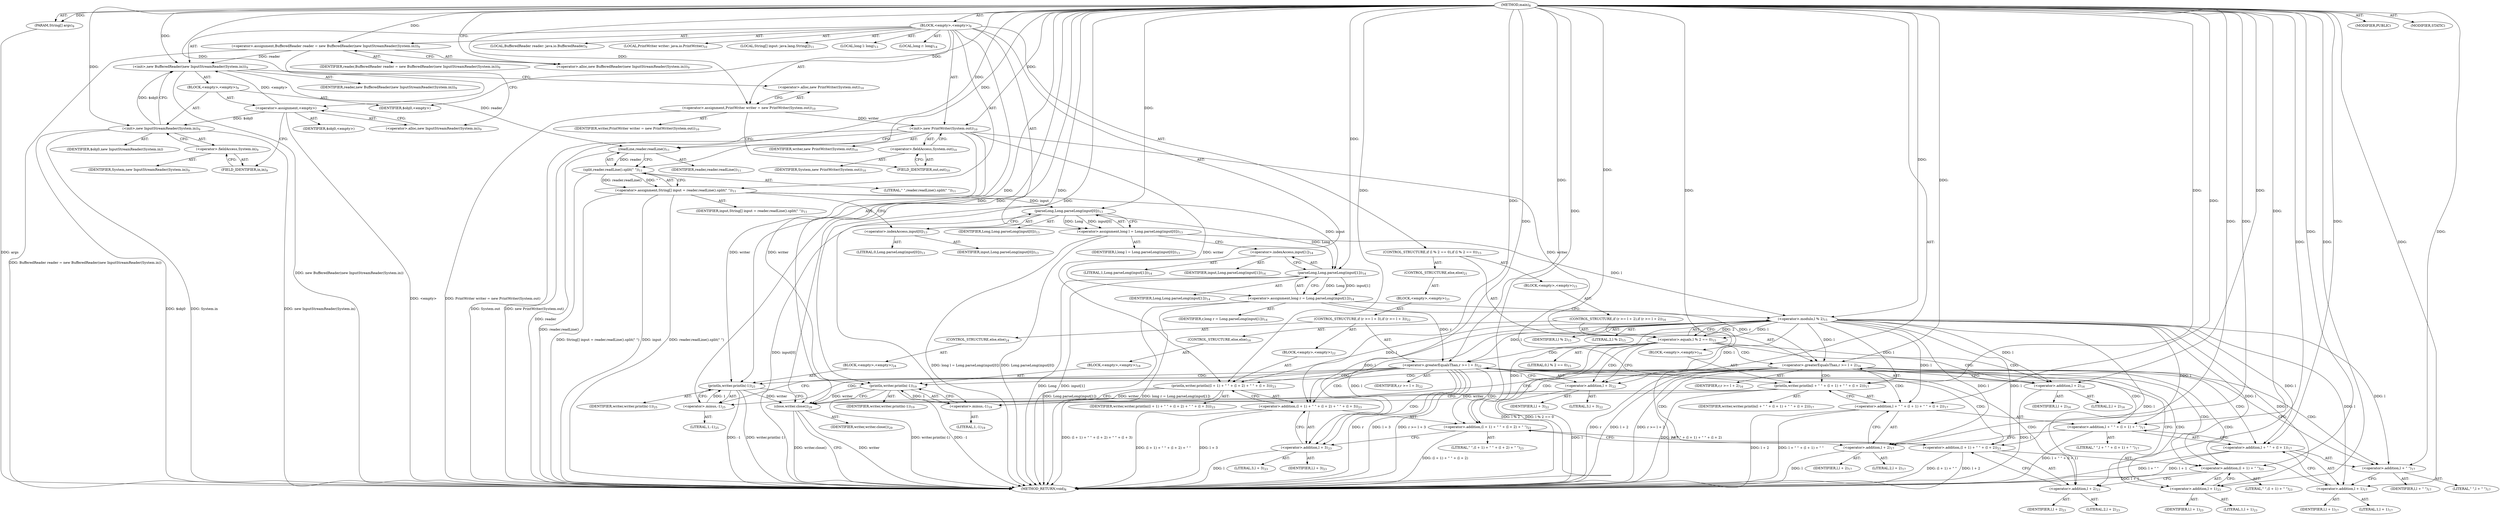digraph "main" {  
"21" [label = <(METHOD,main)<SUB>8</SUB>> ]
"22" [label = <(PARAM,String[] args)<SUB>8</SUB>> ]
"23" [label = <(BLOCK,&lt;empty&gt;,&lt;empty&gt;)<SUB>8</SUB>> ]
"4" [label = <(LOCAL,BufferedReader reader: java.io.BufferedReader)<SUB>9</SUB>> ]
"24" [label = <(&lt;operator&gt;.assignment,BufferedReader reader = new BufferedReader(new InputStreamReader(System.in)))<SUB>9</SUB>> ]
"25" [label = <(IDENTIFIER,reader,BufferedReader reader = new BufferedReader(new InputStreamReader(System.in)))<SUB>9</SUB>> ]
"26" [label = <(&lt;operator&gt;.alloc,new BufferedReader(new InputStreamReader(System.in)))<SUB>9</SUB>> ]
"27" [label = <(&lt;init&gt;,new BufferedReader(new InputStreamReader(System.in)))<SUB>9</SUB>> ]
"3" [label = <(IDENTIFIER,reader,new BufferedReader(new InputStreamReader(System.in)))<SUB>9</SUB>> ]
"28" [label = <(BLOCK,&lt;empty&gt;,&lt;empty&gt;)<SUB>9</SUB>> ]
"29" [label = <(&lt;operator&gt;.assignment,&lt;empty&gt;)> ]
"30" [label = <(IDENTIFIER,$obj0,&lt;empty&gt;)> ]
"31" [label = <(&lt;operator&gt;.alloc,new InputStreamReader(System.in))<SUB>9</SUB>> ]
"32" [label = <(&lt;init&gt;,new InputStreamReader(System.in))<SUB>9</SUB>> ]
"33" [label = <(IDENTIFIER,$obj0,new InputStreamReader(System.in))> ]
"34" [label = <(&lt;operator&gt;.fieldAccess,System.in)<SUB>9</SUB>> ]
"35" [label = <(IDENTIFIER,System,new InputStreamReader(System.in))<SUB>9</SUB>> ]
"36" [label = <(FIELD_IDENTIFIER,in,in)<SUB>9</SUB>> ]
"37" [label = <(IDENTIFIER,$obj0,&lt;empty&gt;)> ]
"6" [label = <(LOCAL,PrintWriter writer: java.io.PrintWriter)<SUB>10</SUB>> ]
"38" [label = <(&lt;operator&gt;.assignment,PrintWriter writer = new PrintWriter(System.out))<SUB>10</SUB>> ]
"39" [label = <(IDENTIFIER,writer,PrintWriter writer = new PrintWriter(System.out))<SUB>10</SUB>> ]
"40" [label = <(&lt;operator&gt;.alloc,new PrintWriter(System.out))<SUB>10</SUB>> ]
"41" [label = <(&lt;init&gt;,new PrintWriter(System.out))<SUB>10</SUB>> ]
"5" [label = <(IDENTIFIER,writer,new PrintWriter(System.out))<SUB>10</SUB>> ]
"42" [label = <(&lt;operator&gt;.fieldAccess,System.out)<SUB>10</SUB>> ]
"43" [label = <(IDENTIFIER,System,new PrintWriter(System.out))<SUB>10</SUB>> ]
"44" [label = <(FIELD_IDENTIFIER,out,out)<SUB>10</SUB>> ]
"45" [label = <(LOCAL,String[] input: java.lang.String[])<SUB>11</SUB>> ]
"46" [label = <(&lt;operator&gt;.assignment,String[] input = reader.readLine().split(&quot; &quot;))<SUB>11</SUB>> ]
"47" [label = <(IDENTIFIER,input,String[] input = reader.readLine().split(&quot; &quot;))<SUB>11</SUB>> ]
"48" [label = <(split,reader.readLine().split(&quot; &quot;))<SUB>11</SUB>> ]
"49" [label = <(readLine,reader.readLine())<SUB>11</SUB>> ]
"50" [label = <(IDENTIFIER,reader,reader.readLine())<SUB>11</SUB>> ]
"51" [label = <(LITERAL,&quot; &quot;,reader.readLine().split(&quot; &quot;))<SUB>11</SUB>> ]
"52" [label = <(LOCAL,long l: long)<SUB>13</SUB>> ]
"53" [label = <(&lt;operator&gt;.assignment,long l = Long.parseLong(input[0]))<SUB>13</SUB>> ]
"54" [label = <(IDENTIFIER,l,long l = Long.parseLong(input[0]))<SUB>13</SUB>> ]
"55" [label = <(parseLong,Long.parseLong(input[0]))<SUB>13</SUB>> ]
"56" [label = <(IDENTIFIER,Long,Long.parseLong(input[0]))<SUB>13</SUB>> ]
"57" [label = <(&lt;operator&gt;.indexAccess,input[0])<SUB>13</SUB>> ]
"58" [label = <(IDENTIFIER,input,Long.parseLong(input[0]))<SUB>13</SUB>> ]
"59" [label = <(LITERAL,0,Long.parseLong(input[0]))<SUB>13</SUB>> ]
"60" [label = <(LOCAL,long r: long)<SUB>14</SUB>> ]
"61" [label = <(&lt;operator&gt;.assignment,long r = Long.parseLong(input[1]))<SUB>14</SUB>> ]
"62" [label = <(IDENTIFIER,r,long r = Long.parseLong(input[1]))<SUB>14</SUB>> ]
"63" [label = <(parseLong,Long.parseLong(input[1]))<SUB>14</SUB>> ]
"64" [label = <(IDENTIFIER,Long,Long.parseLong(input[1]))<SUB>14</SUB>> ]
"65" [label = <(&lt;operator&gt;.indexAccess,input[1])<SUB>14</SUB>> ]
"66" [label = <(IDENTIFIER,input,Long.parseLong(input[1]))<SUB>14</SUB>> ]
"67" [label = <(LITERAL,1,Long.parseLong(input[1]))<SUB>14</SUB>> ]
"68" [label = <(CONTROL_STRUCTURE,if (l % 2 == 0),if (l % 2 == 0))<SUB>15</SUB>> ]
"69" [label = <(&lt;operator&gt;.equals,l % 2 == 0)<SUB>15</SUB>> ]
"70" [label = <(&lt;operator&gt;.modulo,l % 2)<SUB>15</SUB>> ]
"71" [label = <(IDENTIFIER,l,l % 2)<SUB>15</SUB>> ]
"72" [label = <(LITERAL,2,l % 2)<SUB>15</SUB>> ]
"73" [label = <(LITERAL,0,l % 2 == 0)<SUB>15</SUB>> ]
"74" [label = <(BLOCK,&lt;empty&gt;,&lt;empty&gt;)<SUB>15</SUB>> ]
"75" [label = <(CONTROL_STRUCTURE,if (r &gt;= l + 2),if (r &gt;= l + 2))<SUB>16</SUB>> ]
"76" [label = <(&lt;operator&gt;.greaterEqualsThan,r &gt;= l + 2)<SUB>16</SUB>> ]
"77" [label = <(IDENTIFIER,r,r &gt;= l + 2)<SUB>16</SUB>> ]
"78" [label = <(&lt;operator&gt;.addition,l + 2)<SUB>16</SUB>> ]
"79" [label = <(IDENTIFIER,l,l + 2)<SUB>16</SUB>> ]
"80" [label = <(LITERAL,2,l + 2)<SUB>16</SUB>> ]
"81" [label = <(BLOCK,&lt;empty&gt;,&lt;empty&gt;)<SUB>16</SUB>> ]
"82" [label = <(println,writer.println(l + &quot; &quot; + (l + 1) + &quot; &quot; + (l + 2)))<SUB>17</SUB>> ]
"83" [label = <(IDENTIFIER,writer,writer.println(l + &quot; &quot; + (l + 1) + &quot; &quot; + (l + 2)))<SUB>17</SUB>> ]
"84" [label = <(&lt;operator&gt;.addition,l + &quot; &quot; + (l + 1) + &quot; &quot; + (l + 2))<SUB>17</SUB>> ]
"85" [label = <(&lt;operator&gt;.addition,l + &quot; &quot; + (l + 1) + &quot; &quot;)<SUB>17</SUB>> ]
"86" [label = <(&lt;operator&gt;.addition,l + &quot; &quot; + (l + 1))<SUB>17</SUB>> ]
"87" [label = <(&lt;operator&gt;.addition,l + &quot; &quot;)<SUB>17</SUB>> ]
"88" [label = <(IDENTIFIER,l,l + &quot; &quot;)<SUB>17</SUB>> ]
"89" [label = <(LITERAL,&quot; &quot;,l + &quot; &quot;)<SUB>17</SUB>> ]
"90" [label = <(&lt;operator&gt;.addition,l + 1)<SUB>17</SUB>> ]
"91" [label = <(IDENTIFIER,l,l + 1)<SUB>17</SUB>> ]
"92" [label = <(LITERAL,1,l + 1)<SUB>17</SUB>> ]
"93" [label = <(LITERAL,&quot; &quot;,l + &quot; &quot; + (l + 1) + &quot; &quot;)<SUB>17</SUB>> ]
"94" [label = <(&lt;operator&gt;.addition,l + 2)<SUB>17</SUB>> ]
"95" [label = <(IDENTIFIER,l,l + 2)<SUB>17</SUB>> ]
"96" [label = <(LITERAL,2,l + 2)<SUB>17</SUB>> ]
"97" [label = <(CONTROL_STRUCTURE,else,else)<SUB>18</SUB>> ]
"98" [label = <(BLOCK,&lt;empty&gt;,&lt;empty&gt;)<SUB>18</SUB>> ]
"99" [label = <(println,writer.println(-1))<SUB>19</SUB>> ]
"100" [label = <(IDENTIFIER,writer,writer.println(-1))<SUB>19</SUB>> ]
"101" [label = <(&lt;operator&gt;.minus,-1)<SUB>19</SUB>> ]
"102" [label = <(LITERAL,1,-1)<SUB>19</SUB>> ]
"103" [label = <(CONTROL_STRUCTURE,else,else)<SUB>21</SUB>> ]
"104" [label = <(BLOCK,&lt;empty&gt;,&lt;empty&gt;)<SUB>21</SUB>> ]
"105" [label = <(CONTROL_STRUCTURE,if (r &gt;= l + 3),if (r &gt;= l + 3))<SUB>22</SUB>> ]
"106" [label = <(&lt;operator&gt;.greaterEqualsThan,r &gt;= l + 3)<SUB>22</SUB>> ]
"107" [label = <(IDENTIFIER,r,r &gt;= l + 3)<SUB>22</SUB>> ]
"108" [label = <(&lt;operator&gt;.addition,l + 3)<SUB>22</SUB>> ]
"109" [label = <(IDENTIFIER,l,l + 3)<SUB>22</SUB>> ]
"110" [label = <(LITERAL,3,l + 3)<SUB>22</SUB>> ]
"111" [label = <(BLOCK,&lt;empty&gt;,&lt;empty&gt;)<SUB>22</SUB>> ]
"112" [label = <(println,writer.println((l + 1) + &quot; &quot; + (l + 2) + &quot; &quot; + (l + 3)))<SUB>23</SUB>> ]
"113" [label = <(IDENTIFIER,writer,writer.println((l + 1) + &quot; &quot; + (l + 2) + &quot; &quot; + (l + 3)))<SUB>23</SUB>> ]
"114" [label = <(&lt;operator&gt;.addition,(l + 1) + &quot; &quot; + (l + 2) + &quot; &quot; + (l + 3))<SUB>23</SUB>> ]
"115" [label = <(&lt;operator&gt;.addition,(l + 1) + &quot; &quot; + (l + 2) + &quot; &quot;)<SUB>23</SUB>> ]
"116" [label = <(&lt;operator&gt;.addition,(l + 1) + &quot; &quot; + (l + 2))<SUB>23</SUB>> ]
"117" [label = <(&lt;operator&gt;.addition,(l + 1) + &quot; &quot;)<SUB>23</SUB>> ]
"118" [label = <(&lt;operator&gt;.addition,l + 1)<SUB>23</SUB>> ]
"119" [label = <(IDENTIFIER,l,l + 1)<SUB>23</SUB>> ]
"120" [label = <(LITERAL,1,l + 1)<SUB>23</SUB>> ]
"121" [label = <(LITERAL,&quot; &quot;,(l + 1) + &quot; &quot;)<SUB>23</SUB>> ]
"122" [label = <(&lt;operator&gt;.addition,l + 2)<SUB>23</SUB>> ]
"123" [label = <(IDENTIFIER,l,l + 2)<SUB>23</SUB>> ]
"124" [label = <(LITERAL,2,l + 2)<SUB>23</SUB>> ]
"125" [label = <(LITERAL,&quot; &quot;,(l + 1) + &quot; &quot; + (l + 2) + &quot; &quot;)<SUB>23</SUB>> ]
"126" [label = <(&lt;operator&gt;.addition,l + 3)<SUB>23</SUB>> ]
"127" [label = <(IDENTIFIER,l,l + 3)<SUB>23</SUB>> ]
"128" [label = <(LITERAL,3,l + 3)<SUB>23</SUB>> ]
"129" [label = <(CONTROL_STRUCTURE,else,else)<SUB>24</SUB>> ]
"130" [label = <(BLOCK,&lt;empty&gt;,&lt;empty&gt;)<SUB>24</SUB>> ]
"131" [label = <(println,writer.println(-1))<SUB>25</SUB>> ]
"132" [label = <(IDENTIFIER,writer,writer.println(-1))<SUB>25</SUB>> ]
"133" [label = <(&lt;operator&gt;.minus,-1)<SUB>25</SUB>> ]
"134" [label = <(LITERAL,1,-1)<SUB>25</SUB>> ]
"135" [label = <(close,writer.close())<SUB>29</SUB>> ]
"136" [label = <(IDENTIFIER,writer,writer.close())<SUB>29</SUB>> ]
"137" [label = <(MODIFIER,PUBLIC)> ]
"138" [label = <(MODIFIER,STATIC)> ]
"139" [label = <(METHOD_RETURN,void)<SUB>8</SUB>> ]
  "21" -> "22"  [ label = "AST: "] 
  "21" -> "23"  [ label = "AST: "] 
  "21" -> "137"  [ label = "AST: "] 
  "21" -> "138"  [ label = "AST: "] 
  "21" -> "139"  [ label = "AST: "] 
  "23" -> "4"  [ label = "AST: "] 
  "23" -> "24"  [ label = "AST: "] 
  "23" -> "27"  [ label = "AST: "] 
  "23" -> "6"  [ label = "AST: "] 
  "23" -> "38"  [ label = "AST: "] 
  "23" -> "41"  [ label = "AST: "] 
  "23" -> "45"  [ label = "AST: "] 
  "23" -> "46"  [ label = "AST: "] 
  "23" -> "52"  [ label = "AST: "] 
  "23" -> "53"  [ label = "AST: "] 
  "23" -> "60"  [ label = "AST: "] 
  "23" -> "61"  [ label = "AST: "] 
  "23" -> "68"  [ label = "AST: "] 
  "23" -> "135"  [ label = "AST: "] 
  "24" -> "25"  [ label = "AST: "] 
  "24" -> "26"  [ label = "AST: "] 
  "27" -> "3"  [ label = "AST: "] 
  "27" -> "28"  [ label = "AST: "] 
  "28" -> "29"  [ label = "AST: "] 
  "28" -> "32"  [ label = "AST: "] 
  "28" -> "37"  [ label = "AST: "] 
  "29" -> "30"  [ label = "AST: "] 
  "29" -> "31"  [ label = "AST: "] 
  "32" -> "33"  [ label = "AST: "] 
  "32" -> "34"  [ label = "AST: "] 
  "34" -> "35"  [ label = "AST: "] 
  "34" -> "36"  [ label = "AST: "] 
  "38" -> "39"  [ label = "AST: "] 
  "38" -> "40"  [ label = "AST: "] 
  "41" -> "5"  [ label = "AST: "] 
  "41" -> "42"  [ label = "AST: "] 
  "42" -> "43"  [ label = "AST: "] 
  "42" -> "44"  [ label = "AST: "] 
  "46" -> "47"  [ label = "AST: "] 
  "46" -> "48"  [ label = "AST: "] 
  "48" -> "49"  [ label = "AST: "] 
  "48" -> "51"  [ label = "AST: "] 
  "49" -> "50"  [ label = "AST: "] 
  "53" -> "54"  [ label = "AST: "] 
  "53" -> "55"  [ label = "AST: "] 
  "55" -> "56"  [ label = "AST: "] 
  "55" -> "57"  [ label = "AST: "] 
  "57" -> "58"  [ label = "AST: "] 
  "57" -> "59"  [ label = "AST: "] 
  "61" -> "62"  [ label = "AST: "] 
  "61" -> "63"  [ label = "AST: "] 
  "63" -> "64"  [ label = "AST: "] 
  "63" -> "65"  [ label = "AST: "] 
  "65" -> "66"  [ label = "AST: "] 
  "65" -> "67"  [ label = "AST: "] 
  "68" -> "69"  [ label = "AST: "] 
  "68" -> "74"  [ label = "AST: "] 
  "68" -> "103"  [ label = "AST: "] 
  "69" -> "70"  [ label = "AST: "] 
  "69" -> "73"  [ label = "AST: "] 
  "70" -> "71"  [ label = "AST: "] 
  "70" -> "72"  [ label = "AST: "] 
  "74" -> "75"  [ label = "AST: "] 
  "75" -> "76"  [ label = "AST: "] 
  "75" -> "81"  [ label = "AST: "] 
  "75" -> "97"  [ label = "AST: "] 
  "76" -> "77"  [ label = "AST: "] 
  "76" -> "78"  [ label = "AST: "] 
  "78" -> "79"  [ label = "AST: "] 
  "78" -> "80"  [ label = "AST: "] 
  "81" -> "82"  [ label = "AST: "] 
  "82" -> "83"  [ label = "AST: "] 
  "82" -> "84"  [ label = "AST: "] 
  "84" -> "85"  [ label = "AST: "] 
  "84" -> "94"  [ label = "AST: "] 
  "85" -> "86"  [ label = "AST: "] 
  "85" -> "93"  [ label = "AST: "] 
  "86" -> "87"  [ label = "AST: "] 
  "86" -> "90"  [ label = "AST: "] 
  "87" -> "88"  [ label = "AST: "] 
  "87" -> "89"  [ label = "AST: "] 
  "90" -> "91"  [ label = "AST: "] 
  "90" -> "92"  [ label = "AST: "] 
  "94" -> "95"  [ label = "AST: "] 
  "94" -> "96"  [ label = "AST: "] 
  "97" -> "98"  [ label = "AST: "] 
  "98" -> "99"  [ label = "AST: "] 
  "99" -> "100"  [ label = "AST: "] 
  "99" -> "101"  [ label = "AST: "] 
  "101" -> "102"  [ label = "AST: "] 
  "103" -> "104"  [ label = "AST: "] 
  "104" -> "105"  [ label = "AST: "] 
  "105" -> "106"  [ label = "AST: "] 
  "105" -> "111"  [ label = "AST: "] 
  "105" -> "129"  [ label = "AST: "] 
  "106" -> "107"  [ label = "AST: "] 
  "106" -> "108"  [ label = "AST: "] 
  "108" -> "109"  [ label = "AST: "] 
  "108" -> "110"  [ label = "AST: "] 
  "111" -> "112"  [ label = "AST: "] 
  "112" -> "113"  [ label = "AST: "] 
  "112" -> "114"  [ label = "AST: "] 
  "114" -> "115"  [ label = "AST: "] 
  "114" -> "126"  [ label = "AST: "] 
  "115" -> "116"  [ label = "AST: "] 
  "115" -> "125"  [ label = "AST: "] 
  "116" -> "117"  [ label = "AST: "] 
  "116" -> "122"  [ label = "AST: "] 
  "117" -> "118"  [ label = "AST: "] 
  "117" -> "121"  [ label = "AST: "] 
  "118" -> "119"  [ label = "AST: "] 
  "118" -> "120"  [ label = "AST: "] 
  "122" -> "123"  [ label = "AST: "] 
  "122" -> "124"  [ label = "AST: "] 
  "126" -> "127"  [ label = "AST: "] 
  "126" -> "128"  [ label = "AST: "] 
  "129" -> "130"  [ label = "AST: "] 
  "130" -> "131"  [ label = "AST: "] 
  "131" -> "132"  [ label = "AST: "] 
  "131" -> "133"  [ label = "AST: "] 
  "133" -> "134"  [ label = "AST: "] 
  "135" -> "136"  [ label = "AST: "] 
  "24" -> "31"  [ label = "CFG: "] 
  "27" -> "40"  [ label = "CFG: "] 
  "38" -> "44"  [ label = "CFG: "] 
  "41" -> "49"  [ label = "CFG: "] 
  "46" -> "57"  [ label = "CFG: "] 
  "53" -> "65"  [ label = "CFG: "] 
  "61" -> "70"  [ label = "CFG: "] 
  "135" -> "139"  [ label = "CFG: "] 
  "26" -> "24"  [ label = "CFG: "] 
  "40" -> "38"  [ label = "CFG: "] 
  "42" -> "41"  [ label = "CFG: "] 
  "48" -> "46"  [ label = "CFG: "] 
  "55" -> "53"  [ label = "CFG: "] 
  "63" -> "61"  [ label = "CFG: "] 
  "69" -> "78"  [ label = "CFG: "] 
  "69" -> "108"  [ label = "CFG: "] 
  "29" -> "36"  [ label = "CFG: "] 
  "32" -> "27"  [ label = "CFG: "] 
  "44" -> "42"  [ label = "CFG: "] 
  "49" -> "48"  [ label = "CFG: "] 
  "57" -> "55"  [ label = "CFG: "] 
  "65" -> "63"  [ label = "CFG: "] 
  "70" -> "69"  [ label = "CFG: "] 
  "31" -> "29"  [ label = "CFG: "] 
  "34" -> "32"  [ label = "CFG: "] 
  "76" -> "87"  [ label = "CFG: "] 
  "76" -> "101"  [ label = "CFG: "] 
  "36" -> "34"  [ label = "CFG: "] 
  "78" -> "76"  [ label = "CFG: "] 
  "82" -> "135"  [ label = "CFG: "] 
  "106" -> "118"  [ label = "CFG: "] 
  "106" -> "133"  [ label = "CFG: "] 
  "84" -> "82"  [ label = "CFG: "] 
  "99" -> "135"  [ label = "CFG: "] 
  "108" -> "106"  [ label = "CFG: "] 
  "112" -> "135"  [ label = "CFG: "] 
  "85" -> "94"  [ label = "CFG: "] 
  "94" -> "84"  [ label = "CFG: "] 
  "101" -> "99"  [ label = "CFG: "] 
  "114" -> "112"  [ label = "CFG: "] 
  "131" -> "135"  [ label = "CFG: "] 
  "86" -> "85"  [ label = "CFG: "] 
  "115" -> "126"  [ label = "CFG: "] 
  "126" -> "114"  [ label = "CFG: "] 
  "133" -> "131"  [ label = "CFG: "] 
  "87" -> "90"  [ label = "CFG: "] 
  "90" -> "86"  [ label = "CFG: "] 
  "116" -> "115"  [ label = "CFG: "] 
  "117" -> "122"  [ label = "CFG: "] 
  "122" -> "116"  [ label = "CFG: "] 
  "118" -> "117"  [ label = "CFG: "] 
  "21" -> "26"  [ label = "CFG: "] 
  "22" -> "139"  [ label = "DDG: args"] 
  "24" -> "139"  [ label = "DDG: BufferedReader reader = new BufferedReader(new InputStreamReader(System.in))"] 
  "29" -> "139"  [ label = "DDG: &lt;empty&gt;"] 
  "32" -> "139"  [ label = "DDG: $obj0"] 
  "32" -> "139"  [ label = "DDG: System.in"] 
  "32" -> "139"  [ label = "DDG: new InputStreamReader(System.in)"] 
  "27" -> "139"  [ label = "DDG: new BufferedReader(new InputStreamReader(System.in))"] 
  "38" -> "139"  [ label = "DDG: PrintWriter writer = new PrintWriter(System.out)"] 
  "41" -> "139"  [ label = "DDG: System.out"] 
  "41" -> "139"  [ label = "DDG: new PrintWriter(System.out)"] 
  "46" -> "139"  [ label = "DDG: input"] 
  "49" -> "139"  [ label = "DDG: reader"] 
  "48" -> "139"  [ label = "DDG: reader.readLine()"] 
  "46" -> "139"  [ label = "DDG: reader.readLine().split(&quot; &quot;)"] 
  "46" -> "139"  [ label = "DDG: String[] input = reader.readLine().split(&quot; &quot;)"] 
  "55" -> "139"  [ label = "DDG: input[0]"] 
  "53" -> "139"  [ label = "DDG: Long.parseLong(input[0])"] 
  "53" -> "139"  [ label = "DDG: long l = Long.parseLong(input[0])"] 
  "63" -> "139"  [ label = "DDG: Long"] 
  "63" -> "139"  [ label = "DDG: input[1]"] 
  "61" -> "139"  [ label = "DDG: Long.parseLong(input[1])"] 
  "61" -> "139"  [ label = "DDG: long r = Long.parseLong(input[1])"] 
  "69" -> "139"  [ label = "DDG: l % 2"] 
  "69" -> "139"  [ label = "DDG: l % 2 == 0"] 
  "106" -> "139"  [ label = "DDG: r"] 
  "108" -> "139"  [ label = "DDG: l"] 
  "106" -> "139"  [ label = "DDG: l + 3"] 
  "106" -> "139"  [ label = "DDG: r &gt;= l + 3"] 
  "131" -> "139"  [ label = "DDG: -1"] 
  "131" -> "139"  [ label = "DDG: writer.println(-1)"] 
  "117" -> "139"  [ label = "DDG: l + 1"] 
  "116" -> "139"  [ label = "DDG: (l + 1) + &quot; &quot;"] 
  "116" -> "139"  [ label = "DDG: l + 2"] 
  "115" -> "139"  [ label = "DDG: (l + 1) + &quot; &quot; + (l + 2)"] 
  "114" -> "139"  [ label = "DDG: (l + 1) + &quot; &quot; + (l + 2) + &quot; &quot;"] 
  "126" -> "139"  [ label = "DDG: l"] 
  "114" -> "139"  [ label = "DDG: l + 3"] 
  "112" -> "139"  [ label = "DDG: (l + 1) + &quot; &quot; + (l + 2) + &quot; &quot; + (l + 3)"] 
  "76" -> "139"  [ label = "DDG: r"] 
  "78" -> "139"  [ label = "DDG: l"] 
  "76" -> "139"  [ label = "DDG: l + 2"] 
  "76" -> "139"  [ label = "DDG: r &gt;= l + 2"] 
  "99" -> "139"  [ label = "DDG: -1"] 
  "99" -> "139"  [ label = "DDG: writer.println(-1)"] 
  "86" -> "139"  [ label = "DDG: l + &quot; &quot;"] 
  "86" -> "139"  [ label = "DDG: l + 1"] 
  "85" -> "139"  [ label = "DDG: l + &quot; &quot; + (l + 1)"] 
  "84" -> "139"  [ label = "DDG: l + &quot; &quot; + (l + 1) + &quot; &quot;"] 
  "94" -> "139"  [ label = "DDG: l"] 
  "84" -> "139"  [ label = "DDG: l + 2"] 
  "82" -> "139"  [ label = "DDG: l + &quot; &quot; + (l + 1) + &quot; &quot; + (l + 2)"] 
  "135" -> "139"  [ label = "DDG: writer"] 
  "135" -> "139"  [ label = "DDG: writer.close()"] 
  "21" -> "22"  [ label = "DDG: "] 
  "21" -> "24"  [ label = "DDG: "] 
  "21" -> "38"  [ label = "DDG: "] 
  "48" -> "46"  [ label = "DDG: reader.readLine()"] 
  "48" -> "46"  [ label = "DDG: &quot; &quot;"] 
  "55" -> "53"  [ label = "DDG: Long"] 
  "55" -> "53"  [ label = "DDG: input[0]"] 
  "63" -> "61"  [ label = "DDG: Long"] 
  "63" -> "61"  [ label = "DDG: input[1]"] 
  "24" -> "27"  [ label = "DDG: reader"] 
  "21" -> "27"  [ label = "DDG: "] 
  "29" -> "27"  [ label = "DDG: &lt;empty&gt;"] 
  "32" -> "27"  [ label = "DDG: $obj0"] 
  "38" -> "41"  [ label = "DDG: writer"] 
  "21" -> "41"  [ label = "DDG: "] 
  "131" -> "135"  [ label = "DDG: writer"] 
  "112" -> "135"  [ label = "DDG: writer"] 
  "99" -> "135"  [ label = "DDG: writer"] 
  "82" -> "135"  [ label = "DDG: writer"] 
  "21" -> "135"  [ label = "DDG: "] 
  "21" -> "29"  [ label = "DDG: "] 
  "21" -> "37"  [ label = "DDG: "] 
  "49" -> "48"  [ label = "DDG: reader"] 
  "21" -> "48"  [ label = "DDG: "] 
  "21" -> "55"  [ label = "DDG: "] 
  "46" -> "55"  [ label = "DDG: input"] 
  "55" -> "63"  [ label = "DDG: Long"] 
  "21" -> "63"  [ label = "DDG: "] 
  "46" -> "63"  [ label = "DDG: input"] 
  "70" -> "69"  [ label = "DDG: l"] 
  "70" -> "69"  [ label = "DDG: 2"] 
  "21" -> "69"  [ label = "DDG: "] 
  "29" -> "32"  [ label = "DDG: $obj0"] 
  "21" -> "32"  [ label = "DDG: "] 
  "27" -> "49"  [ label = "DDG: reader"] 
  "21" -> "49"  [ label = "DDG: "] 
  "53" -> "70"  [ label = "DDG: l"] 
  "21" -> "70"  [ label = "DDG: "] 
  "61" -> "76"  [ label = "DDG: r"] 
  "21" -> "76"  [ label = "DDG: "] 
  "70" -> "76"  [ label = "DDG: l"] 
  "70" -> "78"  [ label = "DDG: l"] 
  "21" -> "78"  [ label = "DDG: "] 
  "41" -> "82"  [ label = "DDG: writer"] 
  "21" -> "82"  [ label = "DDG: "] 
  "70" -> "82"  [ label = "DDG: l"] 
  "61" -> "106"  [ label = "DDG: r"] 
  "21" -> "106"  [ label = "DDG: "] 
  "70" -> "106"  [ label = "DDG: l"] 
  "21" -> "84"  [ label = "DDG: "] 
  "70" -> "84"  [ label = "DDG: l"] 
  "41" -> "99"  [ label = "DDG: writer"] 
  "21" -> "99"  [ label = "DDG: "] 
  "101" -> "99"  [ label = "DDG: 1"] 
  "70" -> "108"  [ label = "DDG: l"] 
  "21" -> "108"  [ label = "DDG: "] 
  "41" -> "112"  [ label = "DDG: writer"] 
  "21" -> "112"  [ label = "DDG: "] 
  "70" -> "112"  [ label = "DDG: l"] 
  "21" -> "85"  [ label = "DDG: "] 
  "70" -> "85"  [ label = "DDG: l"] 
  "21" -> "94"  [ label = "DDG: "] 
  "70" -> "94"  [ label = "DDG: l"] 
  "21" -> "101"  [ label = "DDG: "] 
  "21" -> "114"  [ label = "DDG: "] 
  "70" -> "114"  [ label = "DDG: l"] 
  "41" -> "131"  [ label = "DDG: writer"] 
  "21" -> "131"  [ label = "DDG: "] 
  "133" -> "131"  [ label = "DDG: 1"] 
  "21" -> "86"  [ label = "DDG: "] 
  "70" -> "86"  [ label = "DDG: l"] 
  "21" -> "115"  [ label = "DDG: "] 
  "70" -> "115"  [ label = "DDG: l"] 
  "21" -> "126"  [ label = "DDG: "] 
  "70" -> "126"  [ label = "DDG: l"] 
  "21" -> "133"  [ label = "DDG: "] 
  "21" -> "87"  [ label = "DDG: "] 
  "70" -> "87"  [ label = "DDG: l"] 
  "21" -> "90"  [ label = "DDG: "] 
  "70" -> "90"  [ label = "DDG: l"] 
  "21" -> "116"  [ label = "DDG: "] 
  "70" -> "116"  [ label = "DDG: l"] 
  "21" -> "117"  [ label = "DDG: "] 
  "70" -> "117"  [ label = "DDG: l"] 
  "21" -> "122"  [ label = "DDG: "] 
  "70" -> "122"  [ label = "DDG: l"] 
  "21" -> "118"  [ label = "DDG: "] 
  "70" -> "118"  [ label = "DDG: l"] 
  "69" -> "106"  [ label = "CDG: "] 
  "69" -> "76"  [ label = "CDG: "] 
  "69" -> "108"  [ label = "CDG: "] 
  "69" -> "78"  [ label = "CDG: "] 
  "76" -> "94"  [ label = "CDG: "] 
  "76" -> "99"  [ label = "CDG: "] 
  "76" -> "84"  [ label = "CDG: "] 
  "76" -> "85"  [ label = "CDG: "] 
  "76" -> "87"  [ label = "CDG: "] 
  "76" -> "82"  [ label = "CDG: "] 
  "76" -> "101"  [ label = "CDG: "] 
  "76" -> "90"  [ label = "CDG: "] 
  "76" -> "86"  [ label = "CDG: "] 
  "106" -> "115"  [ label = "CDG: "] 
  "106" -> "116"  [ label = "CDG: "] 
  "106" -> "122"  [ label = "CDG: "] 
  "106" -> "114"  [ label = "CDG: "] 
  "106" -> "131"  [ label = "CDG: "] 
  "106" -> "112"  [ label = "CDG: "] 
  "106" -> "126"  [ label = "CDG: "] 
  "106" -> "118"  [ label = "CDG: "] 
  "106" -> "117"  [ label = "CDG: "] 
  "106" -> "133"  [ label = "CDG: "] 
}
